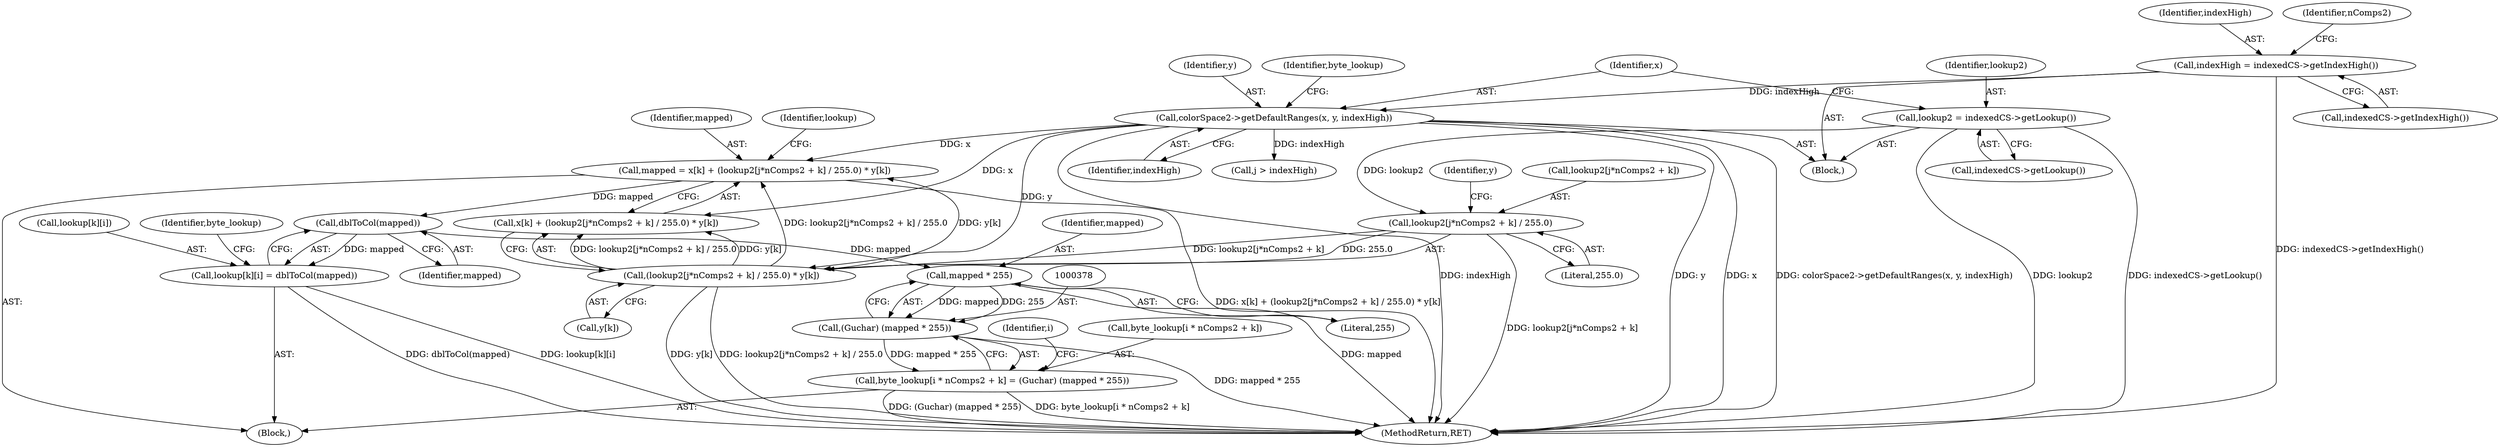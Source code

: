 digraph "0_poppler_7b2d314a61fd0e12f47c62996cb49ec0d1ba747a_4@integer" {
"1000342" [label="(Call,mapped = x[k] + (lookup2[j*nComps2 + k] / 255.0) * y[k])"];
"1000263" [label="(Call,colorSpace2->getDefaultRanges(x, y, indexHigh))"];
"1000254" [label="(Call,indexHigh = indexedCS->getIndexHigh())"];
"1000348" [label="(Call,(lookup2[j*nComps2 + k] / 255.0) * y[k])"];
"1000349" [label="(Call,lookup2[j*nComps2 + k] / 255.0)"];
"1000260" [label="(Call,lookup2 = indexedCS->getLookup())"];
"1000367" [label="(Call,dblToCol(mapped))"];
"1000361" [label="(Call,lookup[k][i] = dblToCol(mapped))"];
"1000379" [label="(Call,mapped * 255)"];
"1000377" [label="(Call,(Guchar) (mapped * 255))"];
"1000369" [label="(Call,byte_lookup[i * nComps2 + k] = (Guchar) (mapped * 255))"];
"1000260" [label="(Call,lookup2 = indexedCS->getLookup())"];
"1000381" [label="(Literal,255)"];
"1000343" [label="(Identifier,mapped)"];
"1000254" [label="(Call,indexHigh = indexedCS->getIndexHigh())"];
"1000377" [label="(Call,(Guchar) (mapped * 255))"];
"1000357" [label="(Literal,255.0)"];
"1000380" [label="(Identifier,mapped)"];
"1000593" [label="(MethodReturn,RET)"];
"1000245" [label="(Block,)"];
"1000263" [label="(Call,colorSpace2->getDefaultRanges(x, y, indexHigh))"];
"1000307" [label="(Block,)"];
"1000256" [label="(Call,indexedCS->getIndexHigh())"];
"1000266" [label="(Identifier,indexHigh)"];
"1000262" [label="(Call,indexedCS->getLookup())"];
"1000361" [label="(Call,lookup[k][i] = dblToCol(mapped))"];
"1000348" [label="(Call,(lookup2[j*nComps2 + k] / 255.0) * y[k])"];
"1000344" [label="(Call,x[k] + (lookup2[j*nComps2 + k] / 255.0) * y[k])"];
"1000364" [label="(Identifier,lookup)"];
"1000342" [label="(Call,mapped = x[k] + (lookup2[j*nComps2 + k] / 255.0) * y[k])"];
"1000335" [label="(Call,j > indexHigh)"];
"1000369" [label="(Call,byte_lookup[i * nComps2 + k] = (Guchar) (mapped * 255))"];
"1000379" [label="(Call,mapped * 255)"];
"1000362" [label="(Call,lookup[k][i])"];
"1000306" [label="(Identifier,i)"];
"1000264" [label="(Identifier,x)"];
"1000368" [label="(Identifier,mapped)"];
"1000261" [label="(Identifier,lookup2)"];
"1000358" [label="(Call,y[k])"];
"1000371" [label="(Identifier,byte_lookup)"];
"1000265" [label="(Identifier,y)"];
"1000350" [label="(Call,lookup2[j*nComps2 + k])"];
"1000359" [label="(Identifier,y)"];
"1000370" [label="(Call,byte_lookup[i * nComps2 + k])"];
"1000367" [label="(Call,dblToCol(mapped))"];
"1000255" [label="(Identifier,indexHigh)"];
"1000258" [label="(Identifier,nComps2)"];
"1000268" [label="(Identifier,byte_lookup)"];
"1000349" [label="(Call,lookup2[j*nComps2 + k] / 255.0)"];
"1000342" -> "1000307"  [label="AST: "];
"1000342" -> "1000344"  [label="CFG: "];
"1000343" -> "1000342"  [label="AST: "];
"1000344" -> "1000342"  [label="AST: "];
"1000364" -> "1000342"  [label="CFG: "];
"1000342" -> "1000593"  [label="DDG: x[k] + (lookup2[j*nComps2 + k] / 255.0) * y[k]"];
"1000263" -> "1000342"  [label="DDG: x"];
"1000348" -> "1000342"  [label="DDG: lookup2[j*nComps2 + k] / 255.0"];
"1000348" -> "1000342"  [label="DDG: y[k]"];
"1000342" -> "1000367"  [label="DDG: mapped"];
"1000263" -> "1000245"  [label="AST: "];
"1000263" -> "1000266"  [label="CFG: "];
"1000264" -> "1000263"  [label="AST: "];
"1000265" -> "1000263"  [label="AST: "];
"1000266" -> "1000263"  [label="AST: "];
"1000268" -> "1000263"  [label="CFG: "];
"1000263" -> "1000593"  [label="DDG: y"];
"1000263" -> "1000593"  [label="DDG: x"];
"1000263" -> "1000593"  [label="DDG: colorSpace2->getDefaultRanges(x, y, indexHigh)"];
"1000263" -> "1000593"  [label="DDG: indexHigh"];
"1000254" -> "1000263"  [label="DDG: indexHigh"];
"1000263" -> "1000335"  [label="DDG: indexHigh"];
"1000263" -> "1000344"  [label="DDG: x"];
"1000263" -> "1000348"  [label="DDG: y"];
"1000254" -> "1000245"  [label="AST: "];
"1000254" -> "1000256"  [label="CFG: "];
"1000255" -> "1000254"  [label="AST: "];
"1000256" -> "1000254"  [label="AST: "];
"1000258" -> "1000254"  [label="CFG: "];
"1000254" -> "1000593"  [label="DDG: indexedCS->getIndexHigh()"];
"1000348" -> "1000344"  [label="AST: "];
"1000348" -> "1000358"  [label="CFG: "];
"1000349" -> "1000348"  [label="AST: "];
"1000358" -> "1000348"  [label="AST: "];
"1000344" -> "1000348"  [label="CFG: "];
"1000348" -> "1000593"  [label="DDG: lookup2[j*nComps2 + k] / 255.0"];
"1000348" -> "1000593"  [label="DDG: y[k]"];
"1000348" -> "1000344"  [label="DDG: lookup2[j*nComps2 + k] / 255.0"];
"1000348" -> "1000344"  [label="DDG: y[k]"];
"1000349" -> "1000348"  [label="DDG: lookup2[j*nComps2 + k]"];
"1000349" -> "1000348"  [label="DDG: 255.0"];
"1000349" -> "1000357"  [label="CFG: "];
"1000350" -> "1000349"  [label="AST: "];
"1000357" -> "1000349"  [label="AST: "];
"1000359" -> "1000349"  [label="CFG: "];
"1000349" -> "1000593"  [label="DDG: lookup2[j*nComps2 + k]"];
"1000260" -> "1000349"  [label="DDG: lookup2"];
"1000260" -> "1000245"  [label="AST: "];
"1000260" -> "1000262"  [label="CFG: "];
"1000261" -> "1000260"  [label="AST: "];
"1000262" -> "1000260"  [label="AST: "];
"1000264" -> "1000260"  [label="CFG: "];
"1000260" -> "1000593"  [label="DDG: indexedCS->getLookup()"];
"1000260" -> "1000593"  [label="DDG: lookup2"];
"1000367" -> "1000361"  [label="AST: "];
"1000367" -> "1000368"  [label="CFG: "];
"1000368" -> "1000367"  [label="AST: "];
"1000361" -> "1000367"  [label="CFG: "];
"1000367" -> "1000361"  [label="DDG: mapped"];
"1000367" -> "1000379"  [label="DDG: mapped"];
"1000361" -> "1000307"  [label="AST: "];
"1000362" -> "1000361"  [label="AST: "];
"1000371" -> "1000361"  [label="CFG: "];
"1000361" -> "1000593"  [label="DDG: dblToCol(mapped)"];
"1000361" -> "1000593"  [label="DDG: lookup[k][i]"];
"1000379" -> "1000377"  [label="AST: "];
"1000379" -> "1000381"  [label="CFG: "];
"1000380" -> "1000379"  [label="AST: "];
"1000381" -> "1000379"  [label="AST: "];
"1000377" -> "1000379"  [label="CFG: "];
"1000379" -> "1000593"  [label="DDG: mapped"];
"1000379" -> "1000377"  [label="DDG: mapped"];
"1000379" -> "1000377"  [label="DDG: 255"];
"1000377" -> "1000369"  [label="AST: "];
"1000378" -> "1000377"  [label="AST: "];
"1000369" -> "1000377"  [label="CFG: "];
"1000377" -> "1000593"  [label="DDG: mapped * 255"];
"1000377" -> "1000369"  [label="DDG: mapped * 255"];
"1000369" -> "1000307"  [label="AST: "];
"1000370" -> "1000369"  [label="AST: "];
"1000306" -> "1000369"  [label="CFG: "];
"1000369" -> "1000593"  [label="DDG: (Guchar) (mapped * 255)"];
"1000369" -> "1000593"  [label="DDG: byte_lookup[i * nComps2 + k]"];
}
